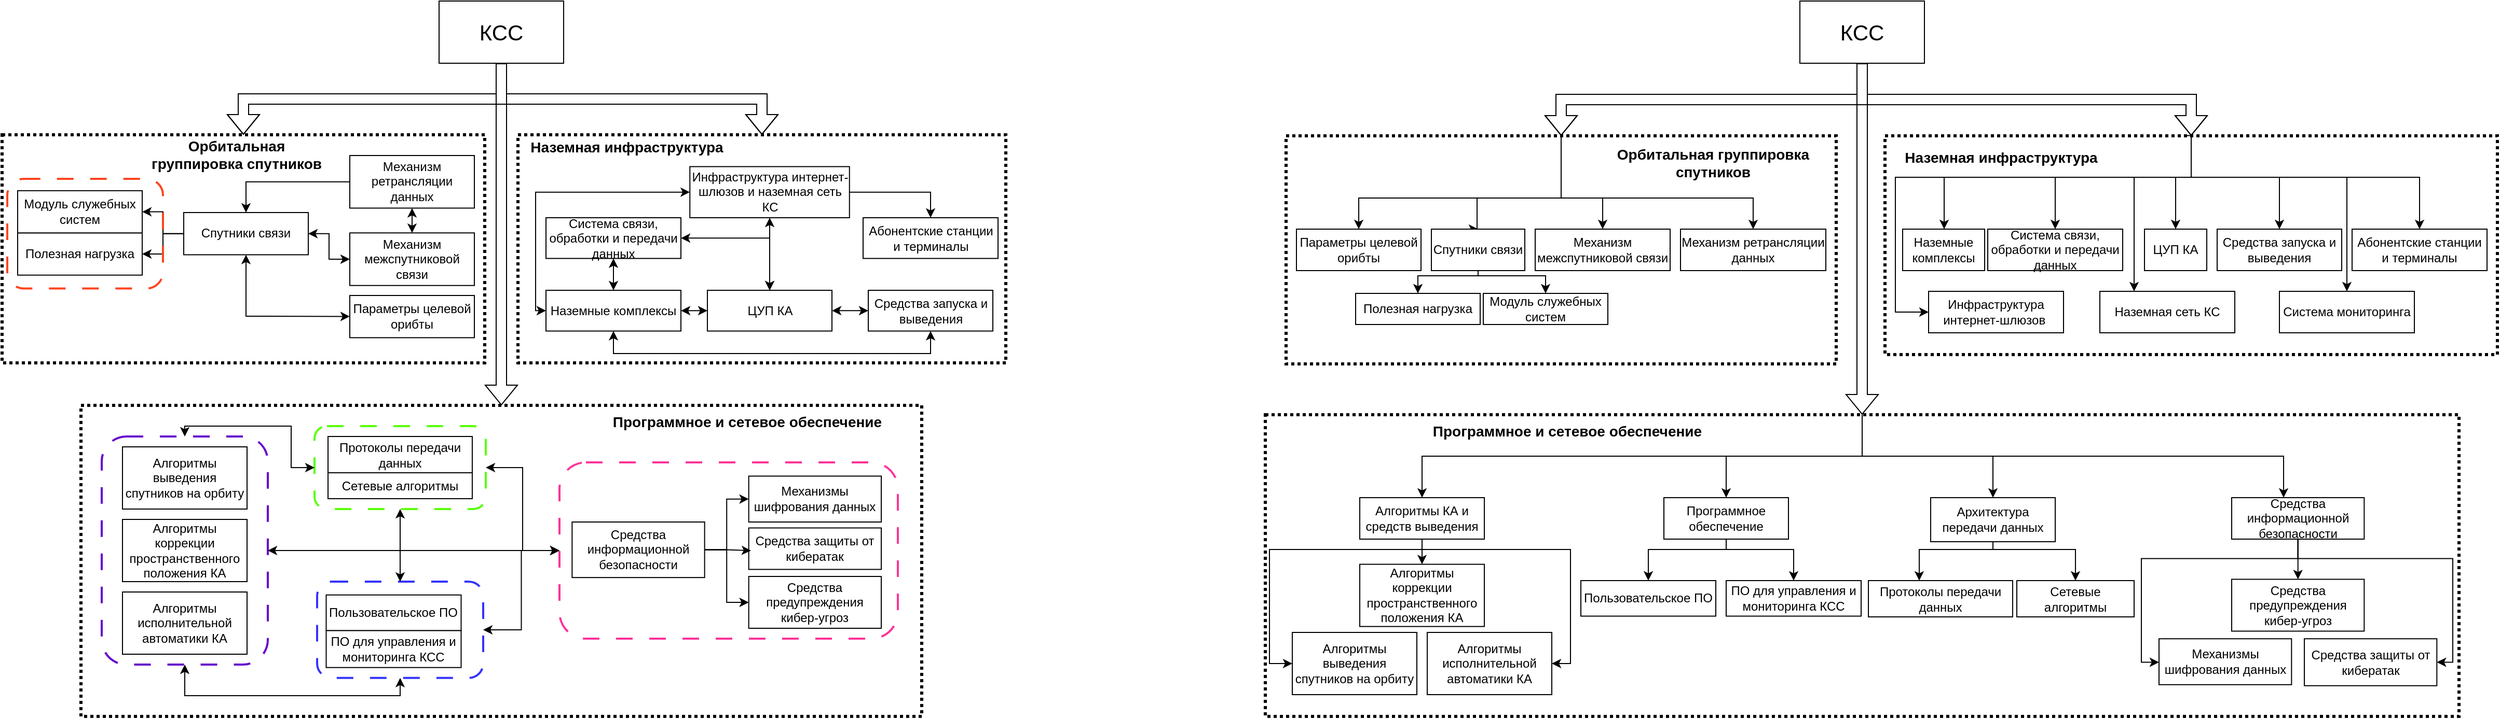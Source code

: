 <mxfile version="24.7.14">
  <diagram name="Страница — 1" id="jk7Gp_ShFf1EGiZC76RD">
    <mxGraphModel dx="2427" dy="1080" grid="1" gridSize="10" guides="1" tooltips="1" connect="1" arrows="1" fold="1" page="0" pageScale="1" pageWidth="827" pageHeight="1169" math="0" shadow="0">
      <root>
        <mxCell id="0" />
        <mxCell id="1" parent="0" />
        <mxCell id="Gya7H7WJJC5GkP-YN24k-32" value="" style="group;strokeWidth=4;" parent="1" vertex="1" connectable="0">
          <mxGeometry x="430" y="209" width="470" height="220" as="geometry" />
        </mxCell>
        <mxCell id="Gya7H7WJJC5GkP-YN24k-15" value="" style="rounded=0;whiteSpace=wrap;html=1;fillColor=none;dashed=1;dashPattern=1 1;strokeWidth=3;" parent="Gya7H7WJJC5GkP-YN24k-32" vertex="1">
          <mxGeometry width="470" height="220" as="geometry" />
        </mxCell>
        <mxCell id="Gya7H7WJJC5GkP-YN24k-16" value="&lt;b&gt;&lt;font style=&quot;font-size: 14px;&quot;&gt;Наземная инфраструктура&lt;/font&gt;&lt;/b&gt;" style="rounded=0;whiteSpace=wrap;html=1;fillColor=none;strokeColor=none;" parent="Gya7H7WJJC5GkP-YN24k-32" vertex="1">
          <mxGeometry x="10" width="190" height="23.57" as="geometry" />
        </mxCell>
        <mxCell id="Gya7H7WJJC5GkP-YN24k-17" value="ЦУП КА" style="rounded=0;whiteSpace=wrap;html=1;" parent="Gya7H7WJJC5GkP-YN24k-32" vertex="1">
          <mxGeometry x="182.5" y="150.001" width="120" height="39.286" as="geometry" />
        </mxCell>
        <mxCell id="Gya7H7WJJC5GkP-YN24k-18" value="Наземные комплексы" style="rounded=0;whiteSpace=wrap;html=1;" parent="Gya7H7WJJC5GkP-YN24k-32" vertex="1">
          <mxGeometry x="27" y="150" width="130" height="39.29" as="geometry" />
        </mxCell>
        <mxCell id="Gya7H7WJJC5GkP-YN24k-149" style="edgeStyle=orthogonalEdgeStyle;rounded=0;orthogonalLoop=1;jettySize=auto;html=1;exitX=1;exitY=0.5;exitDx=0;exitDy=0;entryX=0.5;entryY=0;entryDx=0;entryDy=0;" parent="Gya7H7WJJC5GkP-YN24k-32" source="Gya7H7WJJC5GkP-YN24k-19" target="Gya7H7WJJC5GkP-YN24k-23" edge="1">
          <mxGeometry relative="1" as="geometry" />
        </mxCell>
        <mxCell id="Gya7H7WJJC5GkP-YN24k-19" value="Инфраструктура интернет-шлюзов и наземная сеть КС" style="rounded=0;whiteSpace=wrap;html=1;" parent="Gya7H7WJJC5GkP-YN24k-32" vertex="1">
          <mxGeometry x="165.63" y="30.71" width="153.75" height="49.29" as="geometry" />
        </mxCell>
        <mxCell id="Gya7H7WJJC5GkP-YN24k-23" value="Абонентские станции и терминалы" style="rounded=0;whiteSpace=wrap;html=1;" parent="Gya7H7WJJC5GkP-YN24k-32" vertex="1">
          <mxGeometry x="332.5" y="79.999" width="130" height="39.286" as="geometry" />
        </mxCell>
        <mxCell id="Gya7H7WJJC5GkP-YN24k-46" value="Средства запуска и выведения" style="rounded=0;whiteSpace=wrap;html=1;" parent="Gya7H7WJJC5GkP-YN24k-32" vertex="1">
          <mxGeometry x="337.5" y="150.001" width="120" height="39.286" as="geometry" />
        </mxCell>
        <mxCell id="Gya7H7WJJC5GkP-YN24k-71" value="" style="endArrow=classic;startArrow=classic;html=1;rounded=0;entryX=0.5;entryY=0;entryDx=0;entryDy=0;exitX=0.5;exitY=1;exitDx=0;exitDy=0;" parent="Gya7H7WJJC5GkP-YN24k-32" source="Gya7H7WJJC5GkP-YN24k-19" target="Gya7H7WJJC5GkP-YN24k-17" edge="1">
          <mxGeometry width="50" height="50" relative="1" as="geometry">
            <mxPoint x="-280" y="335" as="sourcePoint" />
            <mxPoint x="-230" y="285" as="targetPoint" />
          </mxGeometry>
        </mxCell>
        <mxCell id="Gya7H7WJJC5GkP-YN24k-72" value="" style="endArrow=classic;startArrow=classic;html=1;rounded=0;entryX=1;entryY=0.5;entryDx=0;entryDy=0;exitX=0;exitY=0.5;exitDx=0;exitDy=0;" parent="Gya7H7WJJC5GkP-YN24k-32" source="Gya7H7WJJC5GkP-YN24k-17" target="Gya7H7WJJC5GkP-YN24k-18" edge="1">
          <mxGeometry width="50" height="50" relative="1" as="geometry">
            <mxPoint x="150" y="185" as="sourcePoint" />
            <mxPoint x="200" y="135" as="targetPoint" />
          </mxGeometry>
        </mxCell>
        <mxCell id="Gya7H7WJJC5GkP-YN24k-73" value="" style="endArrow=classic;startArrow=classic;html=1;rounded=0;entryX=0;entryY=0.5;entryDx=0;entryDy=0;exitX=1;exitY=0.5;exitDx=0;exitDy=0;" parent="Gya7H7WJJC5GkP-YN24k-32" source="Gya7H7WJJC5GkP-YN24k-17" target="Gya7H7WJJC5GkP-YN24k-46" edge="1">
          <mxGeometry width="50" height="50" relative="1" as="geometry">
            <mxPoint x="280" y="175" as="sourcePoint" />
            <mxPoint x="330" y="125" as="targetPoint" />
          </mxGeometry>
        </mxCell>
        <mxCell id="Gya7H7WJJC5GkP-YN24k-135" value="Система связи, обработки и передачи данных" style="rounded=0;whiteSpace=wrap;html=1;" parent="Gya7H7WJJC5GkP-YN24k-32" vertex="1">
          <mxGeometry x="27" y="80" width="130" height="39.28" as="geometry" />
        </mxCell>
        <mxCell id="Gya7H7WJJC5GkP-YN24k-137" value="" style="endArrow=classic;startArrow=classic;html=1;rounded=0;exitX=1;exitY=0.5;exitDx=0;exitDy=0;entryX=0.5;entryY=0;entryDx=0;entryDy=0;edgeStyle=orthogonalEdgeStyle;" parent="Gya7H7WJJC5GkP-YN24k-32" source="Gya7H7WJJC5GkP-YN24k-135" target="Gya7H7WJJC5GkP-YN24k-17" edge="1">
          <mxGeometry width="50" height="50" relative="1" as="geometry">
            <mxPoint x="190" y="135" as="sourcePoint" />
            <mxPoint x="240" y="85" as="targetPoint" />
          </mxGeometry>
        </mxCell>
        <mxCell id="Gya7H7WJJC5GkP-YN24k-138" value="" style="endArrow=classic;startArrow=classic;html=1;rounded=0;entryX=0.5;entryY=1;entryDx=0;entryDy=0;exitX=0.5;exitY=0;exitDx=0;exitDy=0;" parent="Gya7H7WJJC5GkP-YN24k-32" source="Gya7H7WJJC5GkP-YN24k-18" target="Gya7H7WJJC5GkP-YN24k-135" edge="1">
          <mxGeometry width="50" height="50" relative="1" as="geometry">
            <mxPoint x="60" y="165" as="sourcePoint" />
            <mxPoint x="110" y="115" as="targetPoint" />
          </mxGeometry>
        </mxCell>
        <mxCell id="bvQPDH8N0JkaW80LearX-1" value="" style="endArrow=classic;startArrow=classic;html=1;rounded=0;entryX=0;entryY=0.5;entryDx=0;entryDy=0;exitX=0;exitY=0.5;exitDx=0;exitDy=0;edgeStyle=orthogonalEdgeStyle;" parent="Gya7H7WJJC5GkP-YN24k-32" source="Gya7H7WJJC5GkP-YN24k-18" target="Gya7H7WJJC5GkP-YN24k-19" edge="1">
          <mxGeometry width="50" height="50" relative="1" as="geometry">
            <mxPoint x="120" y="101" as="sourcePoint" />
            <mxPoint x="170" y="51" as="targetPoint" />
          </mxGeometry>
        </mxCell>
        <mxCell id="bvQPDH8N0JkaW80LearX-2" value="" style="endArrow=classic;startArrow=classic;html=1;rounded=0;entryX=0.5;entryY=1;entryDx=0;entryDy=0;exitX=0.5;exitY=1;exitDx=0;exitDy=0;edgeStyle=orthogonalEdgeStyle;" parent="Gya7H7WJJC5GkP-YN24k-32" source="Gya7H7WJJC5GkP-YN24k-18" target="Gya7H7WJJC5GkP-YN24k-46" edge="1">
          <mxGeometry width="50" height="50" relative="1" as="geometry">
            <mxPoint x="260" y="191" as="sourcePoint" />
            <mxPoint x="310" y="141" as="targetPoint" />
            <Array as="points">
              <mxPoint x="92" y="211" />
              <mxPoint x="398" y="211" />
            </Array>
          </mxGeometry>
        </mxCell>
        <mxCell id="Gya7H7WJJC5GkP-YN24k-130" value="" style="group" parent="1" vertex="1" connectable="0">
          <mxGeometry x="9" y="470" width="810" height="300" as="geometry" />
        </mxCell>
        <mxCell id="Gya7H7WJJC5GkP-YN24k-67" value="" style="group" parent="Gya7H7WJJC5GkP-YN24k-130" vertex="1" connectable="0">
          <mxGeometry width="810" height="300" as="geometry" />
        </mxCell>
        <mxCell id="Gya7H7WJJC5GkP-YN24k-34" value="" style="rounded=0;whiteSpace=wrap;html=1;fillColor=none;dashed=1;dashPattern=1 1;strokeWidth=3;" parent="Gya7H7WJJC5GkP-YN24k-67" vertex="1">
          <mxGeometry width="810" height="300" as="geometry" />
        </mxCell>
        <mxCell id="Gya7H7WJJC5GkP-YN24k-35" value="&lt;b&gt;&lt;font style=&quot;font-size: 14px;&quot;&gt;Программное и сетевое обеспечение&lt;/font&gt;&lt;/b&gt;" style="rounded=0;whiteSpace=wrap;html=1;fillColor=none;strokeColor=none;" parent="Gya7H7WJJC5GkP-YN24k-67" vertex="1">
          <mxGeometry x="511.002" y="0.004" width="261.588" height="32.143" as="geometry" />
        </mxCell>
        <mxCell id="Gya7H7WJJC5GkP-YN24k-80" value="" style="group" parent="Gya7H7WJJC5GkP-YN24k-130" vertex="1" connectable="0">
          <mxGeometry x="20" y="30" width="160" height="220" as="geometry" />
        </mxCell>
        <mxCell id="Gya7H7WJJC5GkP-YN24k-78" value="" style="rounded=1;whiteSpace=wrap;html=1;fillColor=none;strokeColor=#6600CC;strokeWidth=2;dashed=1;dashPattern=8 8;" parent="Gya7H7WJJC5GkP-YN24k-80" vertex="1">
          <mxGeometry width="160" height="220" as="geometry" />
        </mxCell>
        <mxCell id="Gya7H7WJJC5GkP-YN24k-76" value="Алгоритмы выведения спутников на орбиту" style="rounded=0;whiteSpace=wrap;html=1;" parent="Gya7H7WJJC5GkP-YN24k-80" vertex="1">
          <mxGeometry x="20" y="10" width="120" height="60" as="geometry" />
        </mxCell>
        <mxCell id="Gya7H7WJJC5GkP-YN24k-77" value="Алгоритмы коррекции пространственного положения КА" style="rounded=0;whiteSpace=wrap;html=1;" parent="Gya7H7WJJC5GkP-YN24k-80" vertex="1">
          <mxGeometry x="20" y="80" width="120" height="60" as="geometry" />
        </mxCell>
        <mxCell id="Gya7H7WJJC5GkP-YN24k-79" value="Алгоритмы исполнительной автоматики КА" style="rounded=0;whiteSpace=wrap;html=1;" parent="Gya7H7WJJC5GkP-YN24k-80" vertex="1">
          <mxGeometry x="20" y="150" width="120" height="60" as="geometry" />
        </mxCell>
        <mxCell id="Gya7H7WJJC5GkP-YN24k-57" value="" style="group" parent="Gya7H7WJJC5GkP-YN24k-130" vertex="1" connectable="0">
          <mxGeometry x="225" y="170" width="162.5" height="92.86" as="geometry" />
        </mxCell>
        <mxCell id="Gya7H7WJJC5GkP-YN24k-54" value="" style="rounded=1;whiteSpace=wrap;html=1;dashed=1;strokeColor=#3333FF;fillColor=none;dashPattern=8 8;strokeWidth=2;" parent="Gya7H7WJJC5GkP-YN24k-57" vertex="1">
          <mxGeometry x="2.5" width="160" height="92.86" as="geometry" />
        </mxCell>
        <mxCell id="Gya7H7WJJC5GkP-YN24k-40" value="ПО для управления и мониторинга КСС" style="rounded=0;whiteSpace=wrap;html=1;" parent="Gya7H7WJJC5GkP-YN24k-57" vertex="1">
          <mxGeometry x="11.25" y="47.15" width="130" height="35.71" as="geometry" />
        </mxCell>
        <mxCell id="Gya7H7WJJC5GkP-YN24k-39" value="Пользовательское ПО" style="rounded=0;whiteSpace=wrap;html=1;" parent="Gya7H7WJJC5GkP-YN24k-57" vertex="1">
          <mxGeometry x="11.25" y="12.86" width="130" height="34.28" as="geometry" />
        </mxCell>
        <mxCell id="Gya7H7WJJC5GkP-YN24k-66" value="" style="endArrow=classic;startArrow=classic;html=1;rounded=0;exitX=0.5;exitY=0;exitDx=0;exitDy=0;entryX=0.5;entryY=1;entryDx=0;entryDy=0;" parent="Gya7H7WJJC5GkP-YN24k-130" source="Gya7H7WJJC5GkP-YN24k-54" target="Gya7H7WJJC5GkP-YN24k-52" edge="1">
          <mxGeometry width="50" height="50" relative="1" as="geometry">
            <mxPoint x="500" y="110" as="sourcePoint" />
            <mxPoint x="320" y="120" as="targetPoint" />
          </mxGeometry>
        </mxCell>
        <mxCell id="Gya7H7WJJC5GkP-YN24k-124" style="edgeStyle=orthogonalEdgeStyle;rounded=0;orthogonalLoop=1;jettySize=auto;html=1;entryX=0;entryY=0.5;entryDx=0;entryDy=0;startArrow=classic;startFill=1;" parent="Gya7H7WJJC5GkP-YN24k-130" source="Gya7H7WJJC5GkP-YN24k-52" target="Gya7H7WJJC5GkP-YN24k-63" edge="1">
          <mxGeometry relative="1" as="geometry" />
        </mxCell>
        <mxCell id="Gya7H7WJJC5GkP-YN24k-52" value="" style="rounded=1;whiteSpace=wrap;html=1;fillColor=none;strokeColor=#58FF05;strokeWidth=2;dashed=1;dashPattern=8 8;" parent="Gya7H7WJJC5GkP-YN24k-130" vertex="1">
          <mxGeometry x="225" y="20" width="165" height="80" as="geometry" />
        </mxCell>
        <mxCell id="Gya7H7WJJC5GkP-YN24k-36" value="Протоколы передачи данных" style="rounded=0;whiteSpace=wrap;html=1;" parent="Gya7H7WJJC5GkP-YN24k-130" vertex="1">
          <mxGeometry x="238.026" y="30" width="138.947" height="35" as="geometry" />
        </mxCell>
        <mxCell id="Gya7H7WJJC5GkP-YN24k-37" value="Сетевые алгоритмы" style="rounded=0;whiteSpace=wrap;html=1;" parent="Gya7H7WJJC5GkP-YN24k-130" vertex="1">
          <mxGeometry x="238.026" y="65" width="138.947" height="25" as="geometry" />
        </mxCell>
        <mxCell id="Gya7H7WJJC5GkP-YN24k-122" value="" style="group" parent="Gya7H7WJJC5GkP-YN24k-130" vertex="1" connectable="0">
          <mxGeometry x="461" y="55" width="326" height="170" as="geometry" />
        </mxCell>
        <mxCell id="Gya7H7WJJC5GkP-YN24k-63" value="" style="rounded=1;whiteSpace=wrap;html=1;gradientColor=none;fillColor=none;strokeWidth=2;dashed=1;strokeColor=#FF3399;dashPattern=8 8;" parent="Gya7H7WJJC5GkP-YN24k-122" vertex="1">
          <mxGeometry width="326" height="170" as="geometry" />
        </mxCell>
        <mxCell id="Gya7H7WJJC5GkP-YN24k-41" value="Механизмы шифрования данных" style="whiteSpace=wrap;html=1;rounded=0;" parent="Gya7H7WJJC5GkP-YN24k-122" vertex="1">
          <mxGeometry x="182.342" y="13.22" width="127.66" height="44.28" as="geometry" />
        </mxCell>
        <mxCell id="Gya7H7WJJC5GkP-YN24k-44" value="Средства защиты от кибератак" style="whiteSpace=wrap;html=1;rounded=0;container=0;" parent="Gya7H7WJJC5GkP-YN24k-122" vertex="1">
          <mxGeometry x="182.342" y="63.22" width="127.66" height="40" as="geometry" />
        </mxCell>
        <mxCell id="Gya7H7WJJC5GkP-YN24k-120" style="edgeStyle=orthogonalEdgeStyle;rounded=0;orthogonalLoop=1;jettySize=auto;html=1;entryX=0;entryY=0.5;entryDx=0;entryDy=0;" parent="Gya7H7WJJC5GkP-YN24k-122" source="Gya7H7WJJC5GkP-YN24k-38" target="Gya7H7WJJC5GkP-YN24k-116" edge="1">
          <mxGeometry relative="1" as="geometry" />
        </mxCell>
        <mxCell id="Gya7H7WJJC5GkP-YN24k-121" style="edgeStyle=orthogonalEdgeStyle;rounded=0;orthogonalLoop=1;jettySize=auto;html=1;entryX=0;entryY=0.5;entryDx=0;entryDy=0;" parent="Gya7H7WJJC5GkP-YN24k-122" source="Gya7H7WJJC5GkP-YN24k-38" target="Gya7H7WJJC5GkP-YN24k-41" edge="1">
          <mxGeometry relative="1" as="geometry" />
        </mxCell>
        <mxCell id="Gya7H7WJJC5GkP-YN24k-38" value="Средства информационной безопасности" style="rounded=0;whiteSpace=wrap;html=1;" parent="Gya7H7WJJC5GkP-YN24k-122" vertex="1">
          <mxGeometry x="12.169" y="57.497" width="127.66" height="53.571" as="geometry" />
        </mxCell>
        <mxCell id="Gya7H7WJJC5GkP-YN24k-116" value="Средства предупреждения кибер-угроз" style="whiteSpace=wrap;html=1;rounded=0;" parent="Gya7H7WJJC5GkP-YN24k-122" vertex="1">
          <mxGeometry x="182.342" y="110" width="127.66" height="50" as="geometry" />
        </mxCell>
        <mxCell id="Gya7H7WJJC5GkP-YN24k-119" style="edgeStyle=orthogonalEdgeStyle;rounded=0;orthogonalLoop=1;jettySize=auto;html=1;entryX=0.017;entryY=0.548;entryDx=0;entryDy=0;entryPerimeter=0;" parent="Gya7H7WJJC5GkP-YN24k-122" source="Gya7H7WJJC5GkP-YN24k-38" target="Gya7H7WJJC5GkP-YN24k-44" edge="1">
          <mxGeometry relative="1" as="geometry" />
        </mxCell>
        <mxCell id="Gya7H7WJJC5GkP-YN24k-126" style="edgeStyle=orthogonalEdgeStyle;rounded=0;orthogonalLoop=1;jettySize=auto;html=1;entryX=0;entryY=0.5;entryDx=0;entryDy=0;startArrow=classic;startFill=1;" parent="Gya7H7WJJC5GkP-YN24k-130" source="Gya7H7WJJC5GkP-YN24k-54" target="Gya7H7WJJC5GkP-YN24k-63" edge="1">
          <mxGeometry relative="1" as="geometry" />
        </mxCell>
        <mxCell id="Gya7H7WJJC5GkP-YN24k-127" value="" style="endArrow=classic;startArrow=classic;html=1;rounded=0;entryX=0;entryY=0.5;entryDx=0;entryDy=0;exitX=0.5;exitY=0;exitDx=0;exitDy=0;edgeStyle=orthogonalEdgeStyle;" parent="Gya7H7WJJC5GkP-YN24k-130" source="Gya7H7WJJC5GkP-YN24k-78" target="Gya7H7WJJC5GkP-YN24k-52" edge="1">
          <mxGeometry width="50" height="50" relative="1" as="geometry">
            <mxPoint x="150" as="sourcePoint" />
            <mxPoint x="200" y="-50" as="targetPoint" />
          </mxGeometry>
        </mxCell>
        <mxCell id="Gya7H7WJJC5GkP-YN24k-128" value="" style="endArrow=classic;startArrow=classic;html=1;rounded=0;entryX=0.5;entryY=1;entryDx=0;entryDy=0;exitX=0.5;exitY=1;exitDx=0;exitDy=0;edgeStyle=orthogonalEdgeStyle;" parent="Gya7H7WJJC5GkP-YN24k-130" source="Gya7H7WJJC5GkP-YN24k-78" target="Gya7H7WJJC5GkP-YN24k-54" edge="1">
          <mxGeometry width="50" height="50" relative="1" as="geometry">
            <mxPoint x="270" y="310" as="sourcePoint" />
            <mxPoint x="320" y="260" as="targetPoint" />
            <Array as="points">
              <mxPoint x="100" y="280" />
              <mxPoint x="307" y="280" />
            </Array>
          </mxGeometry>
        </mxCell>
        <mxCell id="Gya7H7WJJC5GkP-YN24k-129" value="" style="endArrow=classic;startArrow=classic;html=1;rounded=0;exitX=1;exitY=0.5;exitDx=0;exitDy=0;entryX=0;entryY=0.5;entryDx=0;entryDy=0;" parent="Gya7H7WJJC5GkP-YN24k-130" source="Gya7H7WJJC5GkP-YN24k-78" target="Gya7H7WJJC5GkP-YN24k-63" edge="1">
          <mxGeometry width="50" height="50" relative="1" as="geometry">
            <mxPoint x="20" y="450" as="sourcePoint" />
            <mxPoint x="70" y="400" as="targetPoint" />
          </mxGeometry>
        </mxCell>
        <mxCell id="Gya7H7WJJC5GkP-YN24k-143" value="" style="group;strokeWidth=4;" parent="1" vertex="1" connectable="0">
          <mxGeometry x="-67" y="209" width="465" height="220" as="geometry" />
        </mxCell>
        <mxCell id="Gya7H7WJJC5GkP-YN24k-4" value="Полезная нагрузка" style="rounded=0;whiteSpace=wrap;html=1;" parent="Gya7H7WJJC5GkP-YN24k-143" vertex="1">
          <mxGeometry x="15" y="94.646" width="120" height="40.714" as="geometry" />
        </mxCell>
        <mxCell id="Gya7H7WJJC5GkP-YN24k-6" value="Модуль служебных систем" style="rounded=0;whiteSpace=wrap;html=1;" parent="Gya7H7WJJC5GkP-YN24k-143" vertex="1">
          <mxGeometry x="15" y="53.931" width="120" height="40.714" as="geometry" />
        </mxCell>
        <mxCell id="Gya7H7WJJC5GkP-YN24k-13" value="" style="endArrow=classic;startArrow=classic;html=1;rounded=0;entryX=0.5;entryY=1;entryDx=0;entryDy=0;" parent="Gya7H7WJJC5GkP-YN24k-143" source="Gya7H7WJJC5GkP-YN24k-2" target="Gya7H7WJJC5GkP-YN24k-3" edge="1">
          <mxGeometry width="50" height="50" relative="1" as="geometry">
            <mxPoint x="195" y="142.143" as="sourcePoint" />
            <mxPoint x="245" y="108.214" as="targetPoint" />
            <Array as="points">
              <mxPoint x="235" y="175" />
            </Array>
          </mxGeometry>
        </mxCell>
        <mxCell id="Gya7H7WJJC5GkP-YN24k-5" value="" style="edgeStyle=orthogonalEdgeStyle;rounded=0;orthogonalLoop=1;jettySize=auto;html=1;" parent="Gya7H7WJJC5GkP-YN24k-143" source="Gya7H7WJJC5GkP-YN24k-3" target="Gya7H7WJJC5GkP-YN24k-4" edge="1">
          <mxGeometry relative="1" as="geometry" />
        </mxCell>
        <mxCell id="Gya7H7WJJC5GkP-YN24k-7" value="" style="edgeStyle=orthogonalEdgeStyle;rounded=0;orthogonalLoop=1;jettySize=auto;html=1;entryX=1;entryY=0.5;entryDx=0;entryDy=0;" parent="Gya7H7WJJC5GkP-YN24k-143" source="Gya7H7WJJC5GkP-YN24k-3" target="Gya7H7WJJC5GkP-YN24k-6" edge="1">
          <mxGeometry relative="1" as="geometry" />
        </mxCell>
        <mxCell id="Gya7H7WJJC5GkP-YN24k-14" value="" style="endArrow=classic;startArrow=classic;html=1;rounded=0;entryX=0;entryY=0.5;entryDx=0;entryDy=0;exitX=1;exitY=0.5;exitDx=0;exitDy=0;edgeStyle=orthogonalEdgeStyle;" parent="Gya7H7WJJC5GkP-YN24k-143" source="Gya7H7WJJC5GkP-YN24k-3" target="Gya7H7WJJC5GkP-YN24k-8" edge="1">
          <mxGeometry width="50" height="50" relative="1" as="geometry">
            <mxPoint x="245" y="135.357" as="sourcePoint" />
            <mxPoint x="245" y="108.214" as="targetPoint" />
          </mxGeometry>
        </mxCell>
        <mxCell id="Gya7H7WJJC5GkP-YN24k-2" value="Параметры целевой орибты" style="rounded=0;whiteSpace=wrap;html=1;" parent="Gya7H7WJJC5GkP-YN24k-143" vertex="1">
          <mxGeometry x="335" y="155.001" width="120" height="40.714" as="geometry" />
        </mxCell>
        <mxCell id="Gya7H7WJJC5GkP-YN24k-133" style="edgeStyle=orthogonalEdgeStyle;rounded=0;orthogonalLoop=1;jettySize=auto;html=1;exitX=0.5;exitY=0;exitDx=0;exitDy=0;startArrow=classic;startFill=1;" parent="Gya7H7WJJC5GkP-YN24k-143" source="Gya7H7WJJC5GkP-YN24k-8" target="Gya7H7WJJC5GkP-YN24k-132" edge="1">
          <mxGeometry relative="1" as="geometry" />
        </mxCell>
        <mxCell id="Gya7H7WJJC5GkP-YN24k-8" value="Механизм межспутниковой связи" style="rounded=0;whiteSpace=wrap;html=1;" parent="Gya7H7WJJC5GkP-YN24k-143" vertex="1">
          <mxGeometry x="335" y="94.65" width="120" height="50.72" as="geometry" />
        </mxCell>
        <mxCell id="Gya7H7WJJC5GkP-YN24k-3" value="Спутники связи" style="rounded=0;whiteSpace=wrap;html=1;" parent="Gya7H7WJJC5GkP-YN24k-143" vertex="1">
          <mxGeometry x="175" y="75.004" width="120" height="40.714" as="geometry" />
        </mxCell>
        <mxCell id="Gya7H7WJJC5GkP-YN24k-134" style="edgeStyle=orthogonalEdgeStyle;rounded=0;orthogonalLoop=1;jettySize=auto;html=1;exitX=0;exitY=0.5;exitDx=0;exitDy=0;" parent="Gya7H7WJJC5GkP-YN24k-143" source="Gya7H7WJJC5GkP-YN24k-132" target="Gya7H7WJJC5GkP-YN24k-3" edge="1">
          <mxGeometry relative="1" as="geometry" />
        </mxCell>
        <mxCell id="Gya7H7WJJC5GkP-YN24k-132" value="Механизм ретрансляции данных" style="rounded=0;whiteSpace=wrap;html=1;" parent="Gya7H7WJJC5GkP-YN24k-143" vertex="1">
          <mxGeometry x="335" y="20" width="120" height="50.72" as="geometry" />
        </mxCell>
        <mxCell id="Gya7H7WJJC5GkP-YN24k-1" value="" style="rounded=0;whiteSpace=wrap;html=1;fillColor=none;dashed=1;dashPattern=1 1;strokeWidth=3;" parent="Gya7H7WJJC5GkP-YN24k-143" vertex="1">
          <mxGeometry width="465" height="220" as="geometry" />
        </mxCell>
        <mxCell id="Gya7H7WJJC5GkP-YN24k-49" value="" style="rounded=1;whiteSpace=wrap;html=1;fillColor=none;strokeColor=#FF441F;strokeWidth=2;dashed=1;dashPattern=8 8;" parent="Gya7H7WJJC5GkP-YN24k-143" vertex="1">
          <mxGeometry x="5" y="42.51" width="150" height="105.71" as="geometry" />
        </mxCell>
        <mxCell id="Gya7H7WJJC5GkP-YN24k-10" value="&lt;b&gt;&lt;font style=&quot;font-size: 14px;&quot;&gt;Орбитальная группировка спутников&lt;/font&gt;&lt;/b&gt;" style="rounded=0;whiteSpace=wrap;html=1;fillColor=none;strokeColor=none;" parent="Gya7H7WJJC5GkP-YN24k-143" vertex="1">
          <mxGeometry x="141" y="9.0" width="170" height="20.357" as="geometry" />
        </mxCell>
        <mxCell id="Gya7H7WJJC5GkP-YN24k-146" style="edgeStyle=orthogonalEdgeStyle;rounded=0;orthogonalLoop=1;jettySize=auto;html=1;startArrow=none;startFill=0;shape=flexArrow;" parent="1" source="Gya7H7WJJC5GkP-YN24k-144" target="Gya7H7WJJC5GkP-YN24k-34" edge="1">
          <mxGeometry relative="1" as="geometry" />
        </mxCell>
        <mxCell id="Gya7H7WJJC5GkP-YN24k-147" style="edgeStyle=orthogonalEdgeStyle;rounded=0;orthogonalLoop=1;jettySize=auto;html=1;exitX=0.5;exitY=1;exitDx=0;exitDy=0;entryX=0.5;entryY=0;entryDx=0;entryDy=0;shape=flexArrow;" parent="1" source="Gya7H7WJJC5GkP-YN24k-144" target="Gya7H7WJJC5GkP-YN24k-1" edge="1">
          <mxGeometry relative="1" as="geometry" />
        </mxCell>
        <mxCell id="Gya7H7WJJC5GkP-YN24k-148" style="edgeStyle=orthogonalEdgeStyle;rounded=0;orthogonalLoop=1;jettySize=auto;html=1;exitX=0.5;exitY=1;exitDx=0;exitDy=0;entryX=0.5;entryY=0;entryDx=0;entryDy=0;shape=flexArrow;" parent="1" source="Gya7H7WJJC5GkP-YN24k-144" target="Gya7H7WJJC5GkP-YN24k-15" edge="1">
          <mxGeometry relative="1" as="geometry" />
        </mxCell>
        <mxCell id="Gya7H7WJJC5GkP-YN24k-144" value="&lt;font style=&quot;font-size: 21px;&quot;&gt;КСС&lt;/font&gt;" style="rounded=0;whiteSpace=wrap;html=1;" parent="1" vertex="1">
          <mxGeometry x="354" y="80" width="120" height="60" as="geometry" />
        </mxCell>
        <mxCell id="mWvDDhN56M6IgN8WE3Ld-67" style="edgeStyle=orthogonalEdgeStyle;rounded=0;orthogonalLoop=1;jettySize=auto;html=1;exitX=0.5;exitY=1;exitDx=0;exitDy=0;shape=flexArrow;" parent="1" source="mWvDDhN56M6IgN8WE3Ld-69" target="mWvDDhN56M6IgN8WE3Ld-63" edge="1">
          <mxGeometry relative="1" as="geometry" />
        </mxCell>
        <mxCell id="mWvDDhN56M6IgN8WE3Ld-68" style="edgeStyle=orthogonalEdgeStyle;rounded=0;orthogonalLoop=1;jettySize=auto;html=1;exitX=0.5;exitY=1;exitDx=0;exitDy=0;shape=flexArrow;" parent="1" source="mWvDDhN56M6IgN8WE3Ld-69" target="mWvDDhN56M6IgN8WE3Ld-3" edge="1">
          <mxGeometry relative="1" as="geometry" />
        </mxCell>
        <mxCell id="oT39nbBuMpAFQhDl_KzM-63" style="edgeStyle=orthogonalEdgeStyle;rounded=0;orthogonalLoop=1;jettySize=auto;html=1;entryX=0.5;entryY=0;entryDx=0;entryDy=0;shape=flexArrow;" edge="1" parent="1" source="mWvDDhN56M6IgN8WE3Ld-69" target="mWvDDhN56M6IgN8WE3Ld-21">
          <mxGeometry relative="1" as="geometry">
            <mxPoint x="1722" y="480.0" as="targetPoint" />
          </mxGeometry>
        </mxCell>
        <mxCell id="mWvDDhN56M6IgN8WE3Ld-69" value="&lt;font style=&quot;font-size: 21px;&quot;&gt;КСС&lt;/font&gt;" style="rounded=0;whiteSpace=wrap;html=1;" parent="1" vertex="1">
          <mxGeometry x="1665" y="80" width="120" height="60" as="geometry" />
        </mxCell>
        <mxCell id="oT39nbBuMpAFQhDl_KzM-48" value="" style="group" vertex="1" connectable="0" parent="1">
          <mxGeometry x="1170" y="210" width="530" height="220" as="geometry" />
        </mxCell>
        <mxCell id="mWvDDhN56M6IgN8WE3Ld-63" value="" style="rounded=0;whiteSpace=wrap;html=1;fillColor=none;dashed=1;dashPattern=1 1;strokeWidth=3;" parent="oT39nbBuMpAFQhDl_KzM-48" vertex="1">
          <mxGeometry width="530" height="220" as="geometry" />
        </mxCell>
        <mxCell id="oT39nbBuMpAFQhDl_KzM-41" style="edgeStyle=orthogonalEdgeStyle;rounded=0;orthogonalLoop=1;jettySize=auto;html=1;exitX=0.5;exitY=0;exitDx=0;exitDy=0;entryX=0.5;entryY=0;entryDx=0;entryDy=0;" edge="1" parent="oT39nbBuMpAFQhDl_KzM-48" source="mWvDDhN56M6IgN8WE3Ld-63" target="mWvDDhN56M6IgN8WE3Ld-60">
          <mxGeometry relative="1" as="geometry">
            <Array as="points">
              <mxPoint x="205" y="60" />
              <mxPoint x="184" y="60" />
              <mxPoint x="184" y="87" />
            </Array>
          </mxGeometry>
        </mxCell>
        <mxCell id="mWvDDhN56M6IgN8WE3Ld-82" style="edgeStyle=orthogonalEdgeStyle;rounded=0;orthogonalLoop=1;jettySize=auto;html=1;exitX=0.5;exitY=0;exitDx=0;exitDy=0;entryX=0.5;entryY=0;entryDx=0;entryDy=0;" parent="oT39nbBuMpAFQhDl_KzM-48" source="mWvDDhN56M6IgN8WE3Ld-63" target="mWvDDhN56M6IgN8WE3Ld-57" edge="1">
          <mxGeometry relative="1" as="geometry">
            <Array as="points">
              <mxPoint x="205" y="60" />
              <mxPoint x="72" y="60" />
            </Array>
          </mxGeometry>
        </mxCell>
        <mxCell id="mWvDDhN56M6IgN8WE3Ld-84" style="edgeStyle=orthogonalEdgeStyle;rounded=0;orthogonalLoop=1;jettySize=auto;html=1;exitX=0.5;exitY=0;exitDx=0;exitDy=0;entryX=0.5;entryY=0;entryDx=0;entryDy=0;" parent="oT39nbBuMpAFQhDl_KzM-48" source="mWvDDhN56M6IgN8WE3Ld-63" target="mWvDDhN56M6IgN8WE3Ld-59" edge="1">
          <mxGeometry relative="1" as="geometry">
            <Array as="points">
              <mxPoint x="205" y="60" />
              <mxPoint x="304" y="60" />
            </Array>
          </mxGeometry>
        </mxCell>
        <mxCell id="mWvDDhN56M6IgN8WE3Ld-85" style="edgeStyle=orthogonalEdgeStyle;rounded=0;orthogonalLoop=1;jettySize=auto;html=1;exitX=0.5;exitY=0;exitDx=0;exitDy=0;" parent="oT39nbBuMpAFQhDl_KzM-48" source="mWvDDhN56M6IgN8WE3Ld-63" target="mWvDDhN56M6IgN8WE3Ld-62" edge="1">
          <mxGeometry relative="1" as="geometry">
            <Array as="points">
              <mxPoint x="265" y="60" />
              <mxPoint x="450" y="60" />
            </Array>
          </mxGeometry>
        </mxCell>
        <mxCell id="mWvDDhN56M6IgN8WE3Ld-57" value="Параметры целевой орибты" style="rounded=0;whiteSpace=wrap;html=1;" parent="oT39nbBuMpAFQhDl_KzM-48" vertex="1">
          <mxGeometry x="10" y="90" width="120" height="40" as="geometry" />
        </mxCell>
        <mxCell id="mWvDDhN56M6IgN8WE3Ld-59" value="Механизм межспутниковой связи" style="rounded=0;whiteSpace=wrap;html=1;" parent="oT39nbBuMpAFQhDl_KzM-48" vertex="1">
          <mxGeometry x="240" y="90" width="130" height="40" as="geometry" />
        </mxCell>
        <mxCell id="oT39nbBuMpAFQhDl_KzM-45" style="edgeStyle=orthogonalEdgeStyle;rounded=0;orthogonalLoop=1;jettySize=auto;html=1;exitX=0.5;exitY=1;exitDx=0;exitDy=0;entryX=0.5;entryY=0;entryDx=0;entryDy=0;" edge="1" parent="oT39nbBuMpAFQhDl_KzM-48" source="mWvDDhN56M6IgN8WE3Ld-60" target="mWvDDhN56M6IgN8WE3Ld-51">
          <mxGeometry relative="1" as="geometry">
            <Array as="points">
              <mxPoint x="184" y="135" />
              <mxPoint x="126" y="135" />
            </Array>
          </mxGeometry>
        </mxCell>
        <mxCell id="oT39nbBuMpAFQhDl_KzM-47" style="edgeStyle=orthogonalEdgeStyle;rounded=0;orthogonalLoop=1;jettySize=auto;html=1;exitX=0.5;exitY=1;exitDx=0;exitDy=0;entryX=0.5;entryY=0;entryDx=0;entryDy=0;" edge="1" parent="oT39nbBuMpAFQhDl_KzM-48" source="mWvDDhN56M6IgN8WE3Ld-60" target="mWvDDhN56M6IgN8WE3Ld-52">
          <mxGeometry relative="1" as="geometry">
            <Array as="points">
              <mxPoint x="184" y="135" />
              <mxPoint x="249" y="135" />
            </Array>
          </mxGeometry>
        </mxCell>
        <mxCell id="mWvDDhN56M6IgN8WE3Ld-60" value="Спутники связи" style="rounded=0;whiteSpace=wrap;html=1;" parent="oT39nbBuMpAFQhDl_KzM-48" vertex="1">
          <mxGeometry x="140" y="90" width="90" height="40" as="geometry" />
        </mxCell>
        <mxCell id="mWvDDhN56M6IgN8WE3Ld-62" value="Механизм ретрансляции данных" style="rounded=0;whiteSpace=wrap;html=1;" parent="oT39nbBuMpAFQhDl_KzM-48" vertex="1">
          <mxGeometry x="380" y="90" width="140" height="40" as="geometry" />
        </mxCell>
        <mxCell id="mWvDDhN56M6IgN8WE3Ld-65" value="&lt;b&gt;&lt;font style=&quot;font-size: 14px;&quot;&gt;Орбитальная группировка спутников&lt;/font&gt;&lt;/b&gt;" style="rounded=0;whiteSpace=wrap;html=1;fillColor=none;strokeColor=none;" parent="oT39nbBuMpAFQhDl_KzM-48" vertex="1">
          <mxGeometry x="299" y="16" width="225" height="20.36" as="geometry" />
        </mxCell>
        <mxCell id="mWvDDhN56M6IgN8WE3Ld-51" value="Полезная нагрузка" style="rounded=0;whiteSpace=wrap;html=1;" parent="oT39nbBuMpAFQhDl_KzM-48" vertex="1">
          <mxGeometry x="67" y="152" width="120" height="30" as="geometry" />
        </mxCell>
        <mxCell id="mWvDDhN56M6IgN8WE3Ld-52" value="Модуль служебных систем" style="rounded=0;whiteSpace=wrap;html=1;" parent="oT39nbBuMpAFQhDl_KzM-48" vertex="1">
          <mxGeometry x="190" y="152" width="120" height="30" as="geometry" />
        </mxCell>
        <mxCell id="oT39nbBuMpAFQhDl_KzM-65" value="" style="group" vertex="1" connectable="0" parent="1">
          <mxGeometry x="1747" y="210" width="590" height="211" as="geometry" />
        </mxCell>
        <mxCell id="mWvDDhN56M6IgN8WE3Ld-3" value="" style="rounded=0;whiteSpace=wrap;html=1;fillColor=none;dashed=1;dashPattern=1 1;strokeWidth=3;" parent="oT39nbBuMpAFQhDl_KzM-65" vertex="1">
          <mxGeometry width="590" height="211" as="geometry" />
        </mxCell>
        <mxCell id="oT39nbBuMpAFQhDl_KzM-54" style="edgeStyle=orthogonalEdgeStyle;rounded=0;orthogonalLoop=1;jettySize=auto;html=1;exitX=0.5;exitY=0;exitDx=0;exitDy=0;entryX=0.5;entryY=0;entryDx=0;entryDy=0;" edge="1" parent="oT39nbBuMpAFQhDl_KzM-65" source="mWvDDhN56M6IgN8WE3Ld-3" target="mWvDDhN56M6IgN8WE3Ld-14">
          <mxGeometry relative="1" as="geometry">
            <mxPoint x="292.0" as="sourcePoint" />
            <mxPoint x="172" y="90" as="targetPoint" />
            <Array as="points">
              <mxPoint x="295" y="40" />
              <mxPoint x="164" y="40" />
            </Array>
          </mxGeometry>
        </mxCell>
        <mxCell id="oT39nbBuMpAFQhDl_KzM-52" style="edgeStyle=orthogonalEdgeStyle;rounded=0;orthogonalLoop=1;jettySize=auto;html=1;exitX=0.5;exitY=0;exitDx=0;exitDy=0;entryX=0.5;entryY=0;entryDx=0;entryDy=0;" edge="1" parent="oT39nbBuMpAFQhDl_KzM-65" source="mWvDDhN56M6IgN8WE3Ld-3" target="mWvDDhN56M6IgN8WE3Ld-6">
          <mxGeometry relative="1" as="geometry">
            <mxPoint x="305.0" y="4.48" as="sourcePoint" />
            <mxPoint x="69.5" y="94.48" as="targetPoint" />
            <Array as="points">
              <mxPoint x="295" y="40" />
              <mxPoint x="57" y="40" />
              <mxPoint x="57" y="90" />
            </Array>
          </mxGeometry>
        </mxCell>
        <mxCell id="oT39nbBuMpAFQhDl_KzM-53" style="edgeStyle=orthogonalEdgeStyle;rounded=0;orthogonalLoop=1;jettySize=auto;html=1;exitX=0.5;exitY=0;exitDx=0;exitDy=0;entryX=0;entryY=0.5;entryDx=0;entryDy=0;" edge="1" parent="oT39nbBuMpAFQhDl_KzM-65" source="mWvDDhN56M6IgN8WE3Ld-3" target="mWvDDhN56M6IgN8WE3Ld-8">
          <mxGeometry relative="1" as="geometry">
            <Array as="points">
              <mxPoint x="295" y="40" />
              <mxPoint x="10" y="40" />
              <mxPoint x="10" y="170" />
            </Array>
          </mxGeometry>
        </mxCell>
        <mxCell id="mWvDDhN56M6IgN8WE3Ld-4" value="&lt;b&gt;&lt;font style=&quot;font-size: 14px;&quot;&gt;Наземная инфраструктура&lt;/font&gt;&lt;/b&gt;" style="rounded=0;whiteSpace=wrap;html=1;fillColor=none;strokeColor=none;" parent="oT39nbBuMpAFQhDl_KzM-65" vertex="1">
          <mxGeometry x="17" y="9" width="190" height="23.57" as="geometry" />
        </mxCell>
        <mxCell id="mWvDDhN56M6IgN8WE3Ld-5" value="ЦУП КА" style="rounded=0;whiteSpace=wrap;html=1;" parent="oT39nbBuMpAFQhDl_KzM-65" vertex="1">
          <mxGeometry x="250" y="90" width="60" height="40" as="geometry" />
        </mxCell>
        <mxCell id="mWvDDhN56M6IgN8WE3Ld-6" value="Наземные комплексы" style="rounded=0;whiteSpace=wrap;html=1;" parent="oT39nbBuMpAFQhDl_KzM-65" vertex="1">
          <mxGeometry x="17" y="90" width="79" height="40" as="geometry" />
        </mxCell>
        <mxCell id="mWvDDhN56M6IgN8WE3Ld-8" value="Инфраструктура интернет-шлюзов&amp;nbsp;" style="rounded=0;whiteSpace=wrap;html=1;" parent="oT39nbBuMpAFQhDl_KzM-65" vertex="1">
          <mxGeometry x="42" y="150" width="130" height="40" as="geometry" />
        </mxCell>
        <mxCell id="mWvDDhN56M6IgN8WE3Ld-9" value="Абонентские станции и терминалы" style="rounded=0;whiteSpace=wrap;html=1;" parent="oT39nbBuMpAFQhDl_KzM-65" vertex="1">
          <mxGeometry x="450" y="90" width="130" height="40" as="geometry" />
        </mxCell>
        <mxCell id="mWvDDhN56M6IgN8WE3Ld-10" value="Средства запуска и выведения" style="rounded=0;whiteSpace=wrap;html=1;" parent="oT39nbBuMpAFQhDl_KzM-65" vertex="1">
          <mxGeometry x="320" y="90" width="120" height="40" as="geometry" />
        </mxCell>
        <mxCell id="mWvDDhN56M6IgN8WE3Ld-14" value="Система связи, обработки и передачи данных" style="rounded=0;whiteSpace=wrap;html=1;" parent="oT39nbBuMpAFQhDl_KzM-65" vertex="1">
          <mxGeometry x="99" y="90" width="130" height="40" as="geometry" />
        </mxCell>
        <mxCell id="oT39nbBuMpAFQhDl_KzM-33" value="Наземная сеть КС" style="rounded=0;whiteSpace=wrap;html=1;" vertex="1" parent="oT39nbBuMpAFQhDl_KzM-65">
          <mxGeometry x="207" y="150" width="130" height="40" as="geometry" />
        </mxCell>
        <mxCell id="oT39nbBuMpAFQhDl_KzM-36" value="Система мониторинга" style="rounded=0;whiteSpace=wrap;html=1;" vertex="1" parent="oT39nbBuMpAFQhDl_KzM-65">
          <mxGeometry x="380" y="150" width="130" height="40" as="geometry" />
        </mxCell>
        <mxCell id="oT39nbBuMpAFQhDl_KzM-56" value="" style="endArrow=classic;html=1;rounded=0;entryX=0.5;entryY=0;entryDx=0;entryDy=0;exitX=0.5;exitY=0;exitDx=0;exitDy=0;edgeStyle=orthogonalEdgeStyle;" edge="1" parent="oT39nbBuMpAFQhDl_KzM-65" source="mWvDDhN56M6IgN8WE3Ld-3" target="mWvDDhN56M6IgN8WE3Ld-5">
          <mxGeometry width="50" height="50" relative="1" as="geometry">
            <mxPoint x="270" y="90" as="sourcePoint" />
            <mxPoint x="320" y="40" as="targetPoint" />
            <Array as="points">
              <mxPoint x="295" y="40" />
              <mxPoint x="280" y="40" />
            </Array>
          </mxGeometry>
        </mxCell>
        <mxCell id="oT39nbBuMpAFQhDl_KzM-57" value="" style="endArrow=classic;html=1;rounded=0;exitX=0.5;exitY=0;exitDx=0;exitDy=0;entryX=0.5;entryY=0;entryDx=0;entryDy=0;edgeStyle=orthogonalEdgeStyle;" edge="1" parent="oT39nbBuMpAFQhDl_KzM-65" source="mWvDDhN56M6IgN8WE3Ld-3" target="mWvDDhN56M6IgN8WE3Ld-10">
          <mxGeometry width="50" height="50" relative="1" as="geometry">
            <mxPoint x="280.28" y="-0.02" as="sourcePoint" />
            <mxPoint x="370" y="89.98" as="targetPoint" />
            <Array as="points">
              <mxPoint x="295" y="40" />
              <mxPoint x="380" y="40" />
            </Array>
          </mxGeometry>
        </mxCell>
        <mxCell id="oT39nbBuMpAFQhDl_KzM-58" value="" style="endArrow=classic;html=1;rounded=0;entryX=0.5;entryY=0;entryDx=0;entryDy=0;exitX=0.5;exitY=0;exitDx=0;exitDy=0;edgeStyle=orthogonalEdgeStyle;" edge="1" parent="oT39nbBuMpAFQhDl_KzM-65" source="mWvDDhN56M6IgN8WE3Ld-3" target="mWvDDhN56M6IgN8WE3Ld-9">
          <mxGeometry width="50" height="50" relative="1" as="geometry">
            <mxPoint x="450" y="80" as="sourcePoint" />
            <mxPoint x="500" y="30" as="targetPoint" />
            <Array as="points">
              <mxPoint x="295" y="40" />
              <mxPoint x="515" y="40" />
            </Array>
          </mxGeometry>
        </mxCell>
        <mxCell id="oT39nbBuMpAFQhDl_KzM-60" value="" style="endArrow=classic;html=1;rounded=0;entryX=0.5;entryY=0;entryDx=0;entryDy=0;exitX=0.493;exitY=-0.001;exitDx=0;exitDy=0;exitPerimeter=0;edgeStyle=orthogonalEdgeStyle;" edge="1" parent="oT39nbBuMpAFQhDl_KzM-65" source="mWvDDhN56M6IgN8WE3Ld-3" target="oT39nbBuMpAFQhDl_KzM-36">
          <mxGeometry width="50" height="50" relative="1" as="geometry">
            <mxPoint x="410" y="100" as="sourcePoint" />
            <mxPoint x="460" y="50" as="targetPoint" />
            <Array as="points">
              <mxPoint x="295" />
              <mxPoint x="295" y="40" />
              <mxPoint x="445" y="40" />
            </Array>
          </mxGeometry>
        </mxCell>
        <mxCell id="oT39nbBuMpAFQhDl_KzM-61" value="" style="endArrow=classic;html=1;rounded=0;entryX=0.25;entryY=0;entryDx=0;entryDy=0;exitX=0.5;exitY=0;exitDx=0;exitDy=0;edgeStyle=orthogonalEdgeStyle;" edge="1" parent="oT39nbBuMpAFQhDl_KzM-65" source="mWvDDhN56M6IgN8WE3Ld-3" target="oT39nbBuMpAFQhDl_KzM-33">
          <mxGeometry width="50" height="50" relative="1" as="geometry">
            <mxPoint x="190" y="130" as="sourcePoint" />
            <mxPoint x="240" y="80" as="targetPoint" />
            <Array as="points">
              <mxPoint x="295" y="40" />
              <mxPoint x="240" y="40" />
              <mxPoint x="240" y="150" />
            </Array>
          </mxGeometry>
        </mxCell>
        <mxCell id="oT39nbBuMpAFQhDl_KzM-66" value="" style="group" vertex="1" connectable="0" parent="1">
          <mxGeometry x="1150" y="479" width="1150" height="291" as="geometry" />
        </mxCell>
        <mxCell id="mWvDDhN56M6IgN8WE3Ld-21" value="" style="rounded=0;whiteSpace=wrap;html=1;fillColor=none;dashed=1;dashPattern=1 1;strokeWidth=3;container=0;" parent="oT39nbBuMpAFQhDl_KzM-66" vertex="1">
          <mxGeometry width="1150" height="291" as="geometry" />
        </mxCell>
        <mxCell id="oT39nbBuMpAFQhDl_KzM-27" style="edgeStyle=orthogonalEdgeStyle;rounded=0;orthogonalLoop=1;jettySize=auto;html=1;exitX=0.5;exitY=0;exitDx=0;exitDy=0;entryX=0.5;entryY=0;entryDx=0;entryDy=0;" edge="1" parent="oT39nbBuMpAFQhDl_KzM-66" source="mWvDDhN56M6IgN8WE3Ld-21" target="mWvDDhN56M6IgN8WE3Ld-105">
          <mxGeometry relative="1" as="geometry">
            <Array as="points">
              <mxPoint x="565" y="40" />
              <mxPoint x="687" y="40" />
            </Array>
          </mxGeometry>
        </mxCell>
        <mxCell id="oT39nbBuMpAFQhDl_KzM-28" style="edgeStyle=orthogonalEdgeStyle;rounded=0;orthogonalLoop=1;jettySize=auto;html=1;exitX=0.5;exitY=0;exitDx=0;exitDy=0;" edge="1" parent="oT39nbBuMpAFQhDl_KzM-66" source="mWvDDhN56M6IgN8WE3Ld-21" target="mWvDDhN56M6IgN8WE3Ld-108">
          <mxGeometry relative="1" as="geometry">
            <Array as="points">
              <mxPoint x="575" y="40" />
              <mxPoint x="444" y="40" />
            </Array>
          </mxGeometry>
        </mxCell>
        <mxCell id="oT39nbBuMpAFQhDl_KzM-29" style="edgeStyle=orthogonalEdgeStyle;rounded=0;orthogonalLoop=1;jettySize=auto;html=1;exitX=0.5;exitY=0;exitDx=0;exitDy=0;" edge="1" parent="oT39nbBuMpAFQhDl_KzM-66" source="mWvDDhN56M6IgN8WE3Ld-21" target="mWvDDhN56M6IgN8WE3Ld-43">
          <mxGeometry relative="1" as="geometry">
            <Array as="points">
              <mxPoint x="575" y="40" />
              <mxPoint x="981" y="40" />
            </Array>
          </mxGeometry>
        </mxCell>
        <mxCell id="oT39nbBuMpAFQhDl_KzM-30" style="edgeStyle=orthogonalEdgeStyle;rounded=0;orthogonalLoop=1;jettySize=auto;html=1;exitX=0.5;exitY=0;exitDx=0;exitDy=0;entryX=0.5;entryY=0;entryDx=0;entryDy=0;" edge="1" parent="oT39nbBuMpAFQhDl_KzM-66" source="mWvDDhN56M6IgN8WE3Ld-21" target="oT39nbBuMpAFQhDl_KzM-7">
          <mxGeometry relative="1" as="geometry">
            <Array as="points">
              <mxPoint x="575" y="40" />
              <mxPoint x="151" y="40" />
            </Array>
          </mxGeometry>
        </mxCell>
        <mxCell id="mWvDDhN56M6IgN8WE3Ld-35" value="Протоколы передачи данных" style="rounded=0;whiteSpace=wrap;html=1;container=0;" parent="oT39nbBuMpAFQhDl_KzM-66" vertex="1">
          <mxGeometry x="581.026" y="160" width="138.947" height="35" as="geometry" />
        </mxCell>
        <mxCell id="mWvDDhN56M6IgN8WE3Ld-22" value="&lt;b&gt;&lt;font style=&quot;font-size: 14px;&quot;&gt;Программное и сетевое обеспечение&lt;/font&gt;&lt;/b&gt;" style="rounded=0;whiteSpace=wrap;html=1;fillColor=none;strokeColor=none;container=0;" parent="oT39nbBuMpAFQhDl_KzM-66" vertex="1">
          <mxGeometry x="160.002" y="0.004" width="261.588" height="32.143" as="geometry" />
        </mxCell>
        <mxCell id="mWvDDhN56M6IgN8WE3Ld-39" value="Механизмы шифрования данных" style="whiteSpace=wrap;html=1;rounded=0;container=0;" parent="oT39nbBuMpAFQhDl_KzM-66" vertex="1">
          <mxGeometry x="861.002" y="216.11" width="127.66" height="44.28" as="geometry" />
        </mxCell>
        <mxCell id="mWvDDhN56M6IgN8WE3Ld-40" value="Средства защиты от кибератак" style="whiteSpace=wrap;html=1;rounded=0;container=0;" parent="oT39nbBuMpAFQhDl_KzM-66" vertex="1">
          <mxGeometry x="1001" y="216.11" width="127.66" height="45.28" as="geometry" />
        </mxCell>
        <mxCell id="oT39nbBuMpAFQhDl_KzM-15" style="edgeStyle=orthogonalEdgeStyle;rounded=0;orthogonalLoop=1;jettySize=auto;html=1;entryX=0;entryY=0.5;entryDx=0;entryDy=0;" edge="1" parent="oT39nbBuMpAFQhDl_KzM-66" source="mWvDDhN56M6IgN8WE3Ld-43" target="mWvDDhN56M6IgN8WE3Ld-39">
          <mxGeometry relative="1" as="geometry">
            <Array as="points">
              <mxPoint x="995" y="138.75" />
              <mxPoint x="844" y="138.75" />
              <mxPoint x="844" y="238.75" />
              <mxPoint x="861" y="238.75" />
            </Array>
          </mxGeometry>
        </mxCell>
        <mxCell id="oT39nbBuMpAFQhDl_KzM-16" style="edgeStyle=orthogonalEdgeStyle;rounded=0;orthogonalLoop=1;jettySize=auto;html=1;" edge="1" parent="oT39nbBuMpAFQhDl_KzM-66" source="mWvDDhN56M6IgN8WE3Ld-43" target="mWvDDhN56M6IgN8WE3Ld-44">
          <mxGeometry relative="1" as="geometry" />
        </mxCell>
        <mxCell id="oT39nbBuMpAFQhDl_KzM-19" style="edgeStyle=orthogonalEdgeStyle;rounded=0;orthogonalLoop=1;jettySize=auto;html=1;entryX=1;entryY=0.5;entryDx=0;entryDy=0;" edge="1" parent="oT39nbBuMpAFQhDl_KzM-66" source="mWvDDhN56M6IgN8WE3Ld-43" target="mWvDDhN56M6IgN8WE3Ld-40">
          <mxGeometry relative="1" as="geometry">
            <Array as="points">
              <mxPoint x="995" y="138.75" />
              <mxPoint x="1144" y="138.75" />
              <mxPoint x="1144" y="238.75" />
            </Array>
          </mxGeometry>
        </mxCell>
        <mxCell id="mWvDDhN56M6IgN8WE3Ld-43" value="Средства информационной безопасности" style="rounded=0;whiteSpace=wrap;html=1;container=0;" parent="oT39nbBuMpAFQhDl_KzM-66" vertex="1">
          <mxGeometry x="931" y="80" width="127.66" height="40" as="geometry" />
        </mxCell>
        <mxCell id="mWvDDhN56M6IgN8WE3Ld-44" value="Средства предупреждения кибер-угроз" style="whiteSpace=wrap;html=1;rounded=0;container=0;" parent="oT39nbBuMpAFQhDl_KzM-66" vertex="1">
          <mxGeometry x="931" y="158.75" width="127.66" height="50" as="geometry" />
        </mxCell>
        <mxCell id="mWvDDhN56M6IgN8WE3Ld-25" value="Алгоритмы выведения спутников на орбиту" style="rounded=0;whiteSpace=wrap;html=1;container=0;" parent="oT39nbBuMpAFQhDl_KzM-66" vertex="1">
          <mxGeometry x="26" y="210" width="120" height="60" as="geometry" />
        </mxCell>
        <mxCell id="mWvDDhN56M6IgN8WE3Ld-26" value="Алгоритмы коррекции пространственного положения КА" style="rounded=0;whiteSpace=wrap;html=1;container=0;" parent="oT39nbBuMpAFQhDl_KzM-66" vertex="1">
          <mxGeometry x="91" y="144.28" width="120" height="60" as="geometry" />
        </mxCell>
        <mxCell id="mWvDDhN56M6IgN8WE3Ld-27" value="Алгоритмы исполнительной автоматики КА" style="rounded=0;whiteSpace=wrap;html=1;container=0;" parent="oT39nbBuMpAFQhDl_KzM-66" vertex="1">
          <mxGeometry x="156" y="210" width="120" height="60" as="geometry" />
        </mxCell>
        <mxCell id="mWvDDhN56M6IgN8WE3Ld-106" style="edgeStyle=orthogonalEdgeStyle;rounded=0;orthogonalLoop=1;jettySize=auto;html=1;" parent="oT39nbBuMpAFQhDl_KzM-66" source="mWvDDhN56M6IgN8WE3Ld-105" target="mWvDDhN56M6IgN8WE3Ld-35" edge="1">
          <mxGeometry relative="1" as="geometry">
            <Array as="points">
              <mxPoint x="701" y="130" />
              <mxPoint x="630" y="130" />
            </Array>
          </mxGeometry>
        </mxCell>
        <mxCell id="oT39nbBuMpAFQhDl_KzM-14" style="edgeStyle=orthogonalEdgeStyle;rounded=0;orthogonalLoop=1;jettySize=auto;html=1;entryX=0.5;entryY=0;entryDx=0;entryDy=0;" edge="1" parent="oT39nbBuMpAFQhDl_KzM-66" source="mWvDDhN56M6IgN8WE3Ld-105" target="oT39nbBuMpAFQhDl_KzM-13">
          <mxGeometry relative="1" as="geometry">
            <Array as="points">
              <mxPoint x="701" y="130" />
              <mxPoint x="781" y="130" />
            </Array>
          </mxGeometry>
        </mxCell>
        <mxCell id="mWvDDhN56M6IgN8WE3Ld-105" value="Архитектура передачи данных" style="rounded=0;whiteSpace=wrap;html=1;" parent="oT39nbBuMpAFQhDl_KzM-66" vertex="1">
          <mxGeometry x="641" y="80" width="120" height="42.5" as="geometry" />
        </mxCell>
        <mxCell id="oT39nbBuMpAFQhDl_KzM-6" value="" style="group" vertex="1" connectable="0" parent="oT39nbBuMpAFQhDl_KzM-66">
          <mxGeometry x="304" y="80" width="270" height="105.35" as="geometry" />
        </mxCell>
        <mxCell id="mWvDDhN56M6IgN8WE3Ld-31" value="Пользовательское ПО" style="rounded=0;whiteSpace=wrap;html=1;container=0;" parent="oT39nbBuMpAFQhDl_KzM-6" vertex="1">
          <mxGeometry y="80.0" width="130" height="34.28" as="geometry" />
        </mxCell>
        <mxCell id="oT39nbBuMpAFQhDl_KzM-1" style="edgeStyle=orthogonalEdgeStyle;rounded=0;orthogonalLoop=1;jettySize=auto;html=1;" edge="1" parent="oT39nbBuMpAFQhDl_KzM-6" source="mWvDDhN56M6IgN8WE3Ld-108" target="mWvDDhN56M6IgN8WE3Ld-31">
          <mxGeometry relative="1" as="geometry">
            <Array as="points">
              <mxPoint x="140" y="50" />
              <mxPoint x="65" y="50" />
            </Array>
          </mxGeometry>
        </mxCell>
        <mxCell id="oT39nbBuMpAFQhDl_KzM-5" style="edgeStyle=orthogonalEdgeStyle;rounded=0;orthogonalLoop=1;jettySize=auto;html=1;" edge="1" parent="oT39nbBuMpAFQhDl_KzM-6" source="mWvDDhN56M6IgN8WE3Ld-108" target="oT39nbBuMpAFQhDl_KzM-3">
          <mxGeometry relative="1" as="geometry">
            <Array as="points">
              <mxPoint x="140" y="50" />
              <mxPoint x="205" y="50" />
            </Array>
          </mxGeometry>
        </mxCell>
        <mxCell id="mWvDDhN56M6IgN8WE3Ld-108" value="Программное обеспечение" style="rounded=0;whiteSpace=wrap;html=1;" parent="oT39nbBuMpAFQhDl_KzM-6" vertex="1">
          <mxGeometry x="80" width="120" height="40" as="geometry" />
        </mxCell>
        <mxCell id="oT39nbBuMpAFQhDl_KzM-3" value="ПО для управления и мониторинга КСС" style="rounded=0;whiteSpace=wrap;html=1;container=0;" vertex="1" parent="oT39nbBuMpAFQhDl_KzM-6">
          <mxGeometry x="140" y="80.0" width="130" height="34.28" as="geometry" />
        </mxCell>
        <mxCell id="oT39nbBuMpAFQhDl_KzM-8" style="edgeStyle=orthogonalEdgeStyle;rounded=0;orthogonalLoop=1;jettySize=auto;html=1;entryX=0;entryY=0.5;entryDx=0;entryDy=0;" edge="1" parent="oT39nbBuMpAFQhDl_KzM-66" source="oT39nbBuMpAFQhDl_KzM-7" target="mWvDDhN56M6IgN8WE3Ld-25">
          <mxGeometry relative="1" as="geometry">
            <Array as="points">
              <mxPoint x="151" y="130" />
              <mxPoint x="4" y="130" />
              <mxPoint x="4" y="240" />
            </Array>
          </mxGeometry>
        </mxCell>
        <mxCell id="oT39nbBuMpAFQhDl_KzM-9" style="edgeStyle=orthogonalEdgeStyle;rounded=0;orthogonalLoop=1;jettySize=auto;html=1;" edge="1" parent="oT39nbBuMpAFQhDl_KzM-66" source="oT39nbBuMpAFQhDl_KzM-7" target="mWvDDhN56M6IgN8WE3Ld-26">
          <mxGeometry relative="1" as="geometry" />
        </mxCell>
        <mxCell id="oT39nbBuMpAFQhDl_KzM-12" style="edgeStyle=orthogonalEdgeStyle;rounded=0;orthogonalLoop=1;jettySize=auto;html=1;exitX=0.5;exitY=1;exitDx=0;exitDy=0;" edge="1" parent="oT39nbBuMpAFQhDl_KzM-66" source="oT39nbBuMpAFQhDl_KzM-7" target="mWvDDhN56M6IgN8WE3Ld-27">
          <mxGeometry relative="1" as="geometry">
            <Array as="points">
              <mxPoint x="151" y="130" />
              <mxPoint x="294" y="130" />
              <mxPoint x="294" y="240" />
            </Array>
          </mxGeometry>
        </mxCell>
        <mxCell id="oT39nbBuMpAFQhDl_KzM-7" value="Алгоритмы КА и средств выведения" style="rounded=0;whiteSpace=wrap;html=1;" vertex="1" parent="oT39nbBuMpAFQhDl_KzM-66">
          <mxGeometry x="91" y="80" width="120" height="40" as="geometry" />
        </mxCell>
        <mxCell id="oT39nbBuMpAFQhDl_KzM-13" value="Сетевые алгоритмы" style="rounded=0;whiteSpace=wrap;html=1;container=0;" vertex="1" parent="oT39nbBuMpAFQhDl_KzM-66">
          <mxGeometry x="724" y="160" width="113" height="35" as="geometry" />
        </mxCell>
      </root>
    </mxGraphModel>
  </diagram>
</mxfile>
